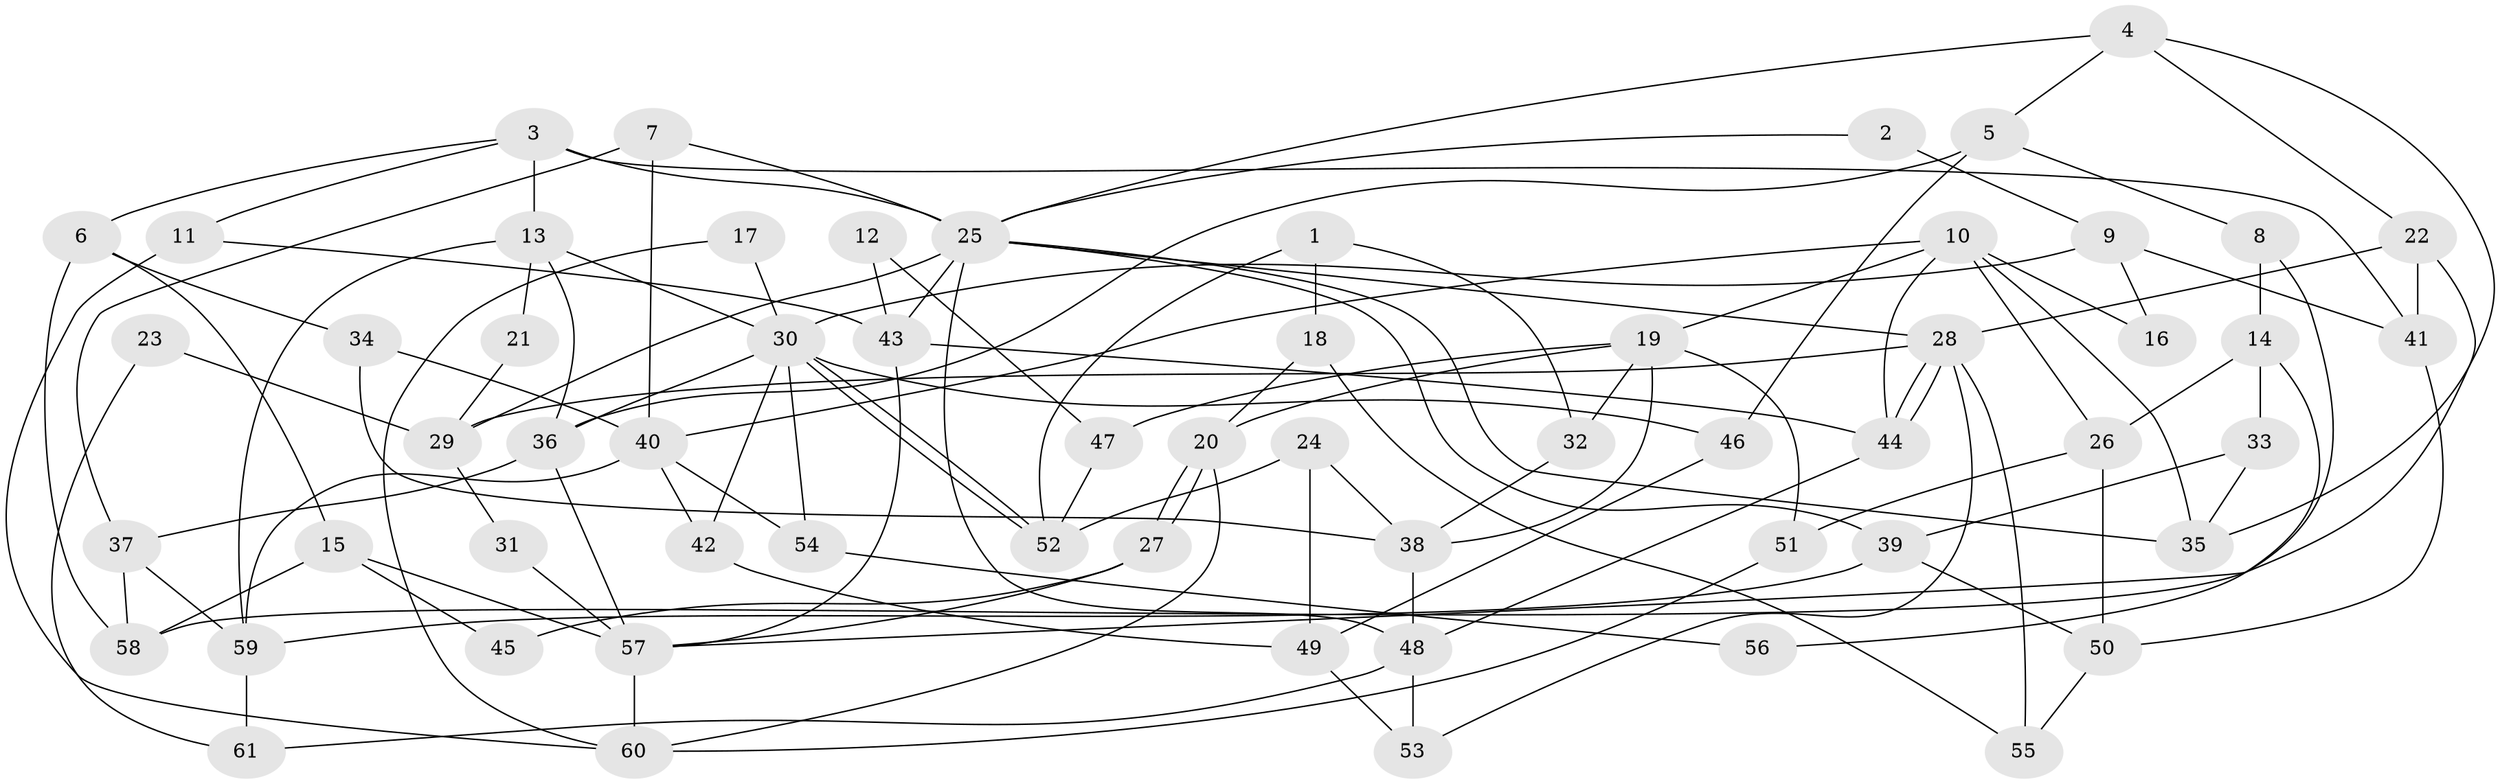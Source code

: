 // Generated by graph-tools (version 1.1) at 2025/50/03/09/25 04:50:26]
// undirected, 61 vertices, 122 edges
graph export_dot {
graph [start="1"]
  node [color=gray90,style=filled];
  1;
  2;
  3;
  4;
  5;
  6;
  7;
  8;
  9;
  10;
  11;
  12;
  13;
  14;
  15;
  16;
  17;
  18;
  19;
  20;
  21;
  22;
  23;
  24;
  25;
  26;
  27;
  28;
  29;
  30;
  31;
  32;
  33;
  34;
  35;
  36;
  37;
  38;
  39;
  40;
  41;
  42;
  43;
  44;
  45;
  46;
  47;
  48;
  49;
  50;
  51;
  52;
  53;
  54;
  55;
  56;
  57;
  58;
  59;
  60;
  61;
  1 -- 32;
  1 -- 52;
  1 -- 18;
  2 -- 9;
  2 -- 25;
  3 -- 25;
  3 -- 41;
  3 -- 6;
  3 -- 11;
  3 -- 13;
  4 -- 5;
  4 -- 35;
  4 -- 22;
  4 -- 25;
  5 -- 8;
  5 -- 36;
  5 -- 46;
  6 -- 34;
  6 -- 15;
  6 -- 58;
  7 -- 37;
  7 -- 25;
  7 -- 40;
  8 -- 14;
  8 -- 57;
  9 -- 30;
  9 -- 41;
  9 -- 16;
  10 -- 44;
  10 -- 40;
  10 -- 16;
  10 -- 19;
  10 -- 26;
  10 -- 35;
  11 -- 43;
  11 -- 60;
  12 -- 47;
  12 -- 43;
  13 -- 30;
  13 -- 21;
  13 -- 36;
  13 -- 59;
  14 -- 33;
  14 -- 26;
  14 -- 56;
  15 -- 58;
  15 -- 45;
  15 -- 57;
  17 -- 60;
  17 -- 30;
  18 -- 20;
  18 -- 55;
  19 -- 20;
  19 -- 32;
  19 -- 38;
  19 -- 47;
  19 -- 51;
  20 -- 60;
  20 -- 27;
  20 -- 27;
  21 -- 29;
  22 -- 28;
  22 -- 41;
  22 -- 58;
  23 -- 61;
  23 -- 29;
  24 -- 38;
  24 -- 49;
  24 -- 52;
  25 -- 28;
  25 -- 29;
  25 -- 35;
  25 -- 39;
  25 -- 43;
  25 -- 48;
  26 -- 51;
  26 -- 50;
  27 -- 57;
  27 -- 45;
  28 -- 55;
  28 -- 44;
  28 -- 44;
  28 -- 29;
  28 -- 53;
  29 -- 31;
  30 -- 52;
  30 -- 52;
  30 -- 42;
  30 -- 36;
  30 -- 46;
  30 -- 54;
  31 -- 57;
  32 -- 38;
  33 -- 35;
  33 -- 39;
  34 -- 38;
  34 -- 40;
  36 -- 37;
  36 -- 57;
  37 -- 58;
  37 -- 59;
  38 -- 48;
  39 -- 59;
  39 -- 50;
  40 -- 59;
  40 -- 42;
  40 -- 54;
  41 -- 50;
  42 -- 49;
  43 -- 57;
  43 -- 44;
  44 -- 48;
  46 -- 49;
  47 -- 52;
  48 -- 53;
  48 -- 61;
  49 -- 53;
  50 -- 55;
  51 -- 60;
  54 -- 56;
  57 -- 60;
  59 -- 61;
}
